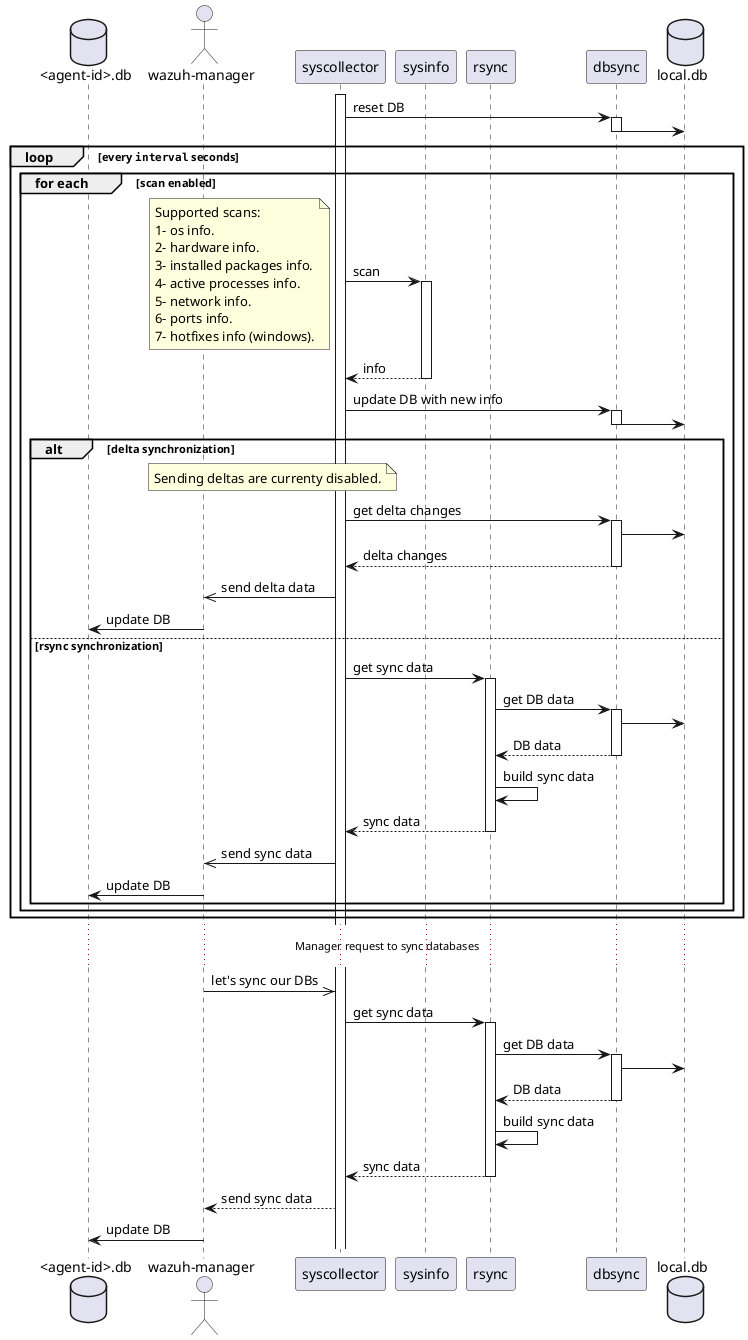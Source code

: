 ' Copyright (C) 2015, Wazuh Inc.
' Created by Wazuh, Inc. <info@wazuh.com>.
' This program is free software; you can redistribute it and/or modify it under the terms of GPLv2

@startuml syscollector

database "<agent-id>.db" as agent.db
actor "wazuh-manager" as manager
participant syscollector as sysco
participant sysinfo as info
participant rsync
participant dbsync
database local.db as ldb

activate sysco

sysco -> dbsync ++: reset DB
dbsync -> ldb --

loop every ""interval"" seconds

    group for each [scan enabled]
        sysco -> info ++: scan
        note left
            Supported scans:
            1- os info.
            2- hardware info.
            3- installed packages info.
            4- active processes info.
            5- network info.
            6- ports info.
            7- hotfixes info (windows).
        end note
        sysco <-- info --: info
        sysco -> dbsync++ : update DB with new info
        dbsync -> ldb
        dbsync--
        alt delta synchronization
            note over manager, sysco
                Sending deltas are currenty disabled.
            end note
            sysco -> dbsync++: get delta changes
            dbsync -> ldb
            dbsync --> sysco --: delta changes
            sysco ->> manager : send delta data
            manager -> agent.db: update DB

        else rsync synchronization

            sysco -> rsync++ : get sync data
            rsync -> dbsync++ : get DB data
            dbsync -> ldb
            rsync <-- dbsync-- : DB data
            rsync -> rsync : build sync data
            rsync --> sysco --: sync data
            sysco ->> manager : send sync data
            manager -> agent.db: update DB
        end
    end
end

... Manager request to sync databases ...

manager ->> sysco : let's sync our DBs
sysco -> rsync++ : get sync data
rsync -> dbsync++ : get DB data
dbsync -> ldb
rsync <-- dbsync-- : DB data
rsync -> rsync : build sync data
rsync --> sysco --: sync data
sysco --> manager : send sync data
manager -> agent.db: update DB

@enduml
